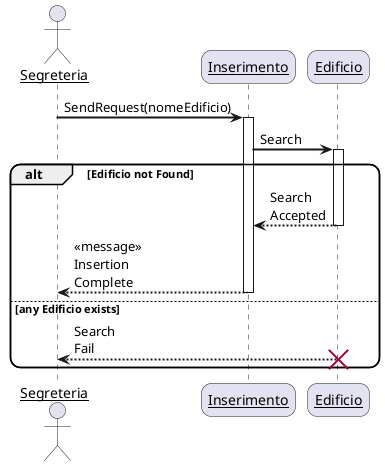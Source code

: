 @startuml
skinparam sequenceArrowThickness 2
skinparam roundcorner 20
skinparam maxmessagesize 60
skinparam sequenceParticipant underline

actor Segreteria
participant "Inserimento" as A
participant "Edificio" as B

Segreteria -> A: SendRequest(nomeEdificio)
activate A

A -> B: Search
activate B


alt Edificio not Found

    B --> A: Search Accepted
    deactivate B
        
    A --> Segreteria: <<message>> Insertion Complete
    deactivate A
        
else any Edificio exists

    B --> Segreteria: Search Fail
    destroy B
    
end

@enduml
